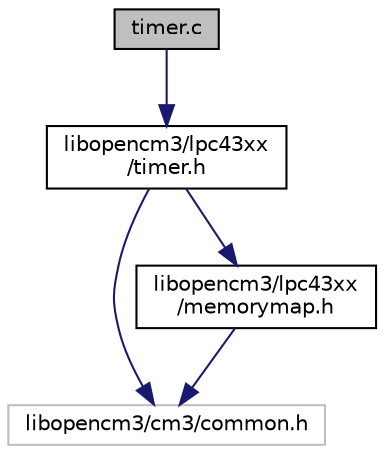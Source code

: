 digraph "timer.c"
{
  edge [fontname="Helvetica",fontsize="10",labelfontname="Helvetica",labelfontsize="10"];
  node [fontname="Helvetica",fontsize="10",shape=record];
  Node1 [label="timer.c",height=0.2,width=0.4,color="black", fillcolor="grey75", style="filled", fontcolor="black"];
  Node1 -> Node2 [color="midnightblue",fontsize="10",style="solid",fontname="Helvetica"];
  Node2 [label="libopencm3/lpc43xx\l/timer.h",height=0.2,width=0.4,color="black", fillcolor="white", style="filled",URL="$timer_8h.html"];
  Node2 -> Node3 [color="midnightblue",fontsize="10",style="solid",fontname="Helvetica"];
  Node3 [label="libopencm3/cm3/common.h",height=0.2,width=0.4,color="grey75", fillcolor="white", style="filled"];
  Node2 -> Node4 [color="midnightblue",fontsize="10",style="solid",fontname="Helvetica"];
  Node4 [label="libopencm3/lpc43xx\l/memorymap.h",height=0.2,width=0.4,color="black", fillcolor="white", style="filled",URL="$memorymap_8h.html"];
  Node4 -> Node3 [color="midnightblue",fontsize="10",style="solid",fontname="Helvetica"];
}
